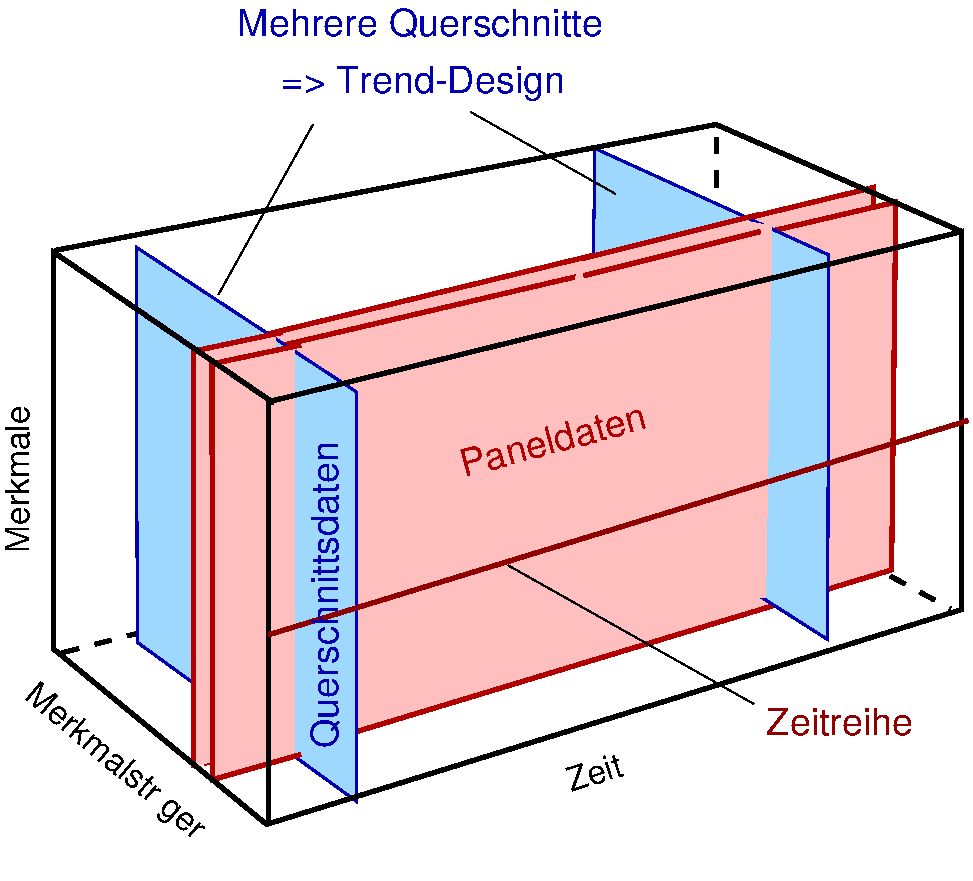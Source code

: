 #FIG 3.2  Produced by xfig version 3.2.5-alpha5
Landscape
Center
Metric
A4      
100.00
Single
-2
1200 2
6 3420 4005 4140 7200
2 1 0 3 19 7 50 -1 -1 0.000 0 0 -1 0 0 3
	 4097 4051 3464 4185 3467 7156
2 3 0 0 -1 29 53 -1 20 0.000 0 0 -1 0 0 5
	 3465 4185 4050 4050 4050 6975 3465 7155 3465 4185
-6
6 3555 4095 4275 7290
2 3 0 0 -1 29 52 -1 20 0.000 0 0 -1 0 0 5
	 3600 4275 4185 4140 4185 7065 3600 7245 3600 4275
2 1 0 3 19 7 50 -1 -1 0.000 0 0 -1 0 0 4
	 4232 4141 3599 4275 3602 7246 4232 7066
-6
2 3 0 3 0 7 50 -1 -1 0.000 0 0 -1 0 0 5
	 4005 4545 8955 3330 8955 6030 4005 7560 4005 4545
2 1 0 3 0 7 50 -1 -1 0.000 0 0 -1 0 0 3
	 2475 3465 7200 2565 8955 3330
2 1 1 3 0 7 57 -1 -1 8.000 0 0 -1 0 0 3
	 2530 6339 7210 5124 8875 6024
2 1 1 3 0 7 54 -1 -1 8.000 0 0 -1 0 0 2
	 7200 2655 7200 5040
2 1 0 3 19 7 50 -1 -1 0.000 0 0 -1 0 0 2
	 6246 3523 7506 3208
2 1 0 3 0 7 50 -1 -1 0.000 0 0 -1 0 0 4
	 4041 4556 2466 3476 2466 6311 3996 7571
2 3 0 2 9 11 54 -1 24 0.000 0 0 -1 0 0 5
	 3058 3442 4633 4477 4633 7402 3065 6264 3058 3442
2 3 0 3 19 29 55 -1 20 0.000 0 0 -1 0 0 5
	 3538 4173 3558 7125 8325 5715 8325 3015 3538 4173
2 1 0 3 18 7 50 -1 -1 0.000 0 0 -1 0 0 2
	 4005 6210 9000 4680
2 1 0 1 0 7 50 -1 -1 0.000 0 0 -1 0 0 2
	 5715 5715 7470 6705
2 1 0 1 0 7 50 -1 -1 0.000 0 0 -1 0 0 2
	 4320 2565 3645 3780
2 1 0 1 0 7 50 -1 -1 0.000 0 0 -1 0 0 2
	 5445 2475 6480 3060
2 3 0 3 19 29 55 -1 20 0.000 0 0 -1 0 0 5
	 3669 4244 3677 7191 8454 5747 8484 3119 3669 4244
2 3 0 0 19 29 51 -1 20 0.000 0 0 -1 0 0 6
	 7599 3292 7554 5947 5941 5968 6210 3555 7374 3247 7599 3292
2 1 0 3 19 7 50 -1 -1 0.000 0 0 -1 0 0 2
	 6255 3645 7515 3330
2 3 0 2 9 11 54 -1 24 0.000 0 0 -1 0 0 5
	 6333 2735 8003 3496 7998 6245 6307 5166 6333 2735
4 0 0 50 -1 16 16 1.5708 4 195 1185 2295 5625 Merkmale\001
4 0 19 50 -1 16 18 0.2618 4 225 1500 5400 5085 Paneldaten\001
4 0 9 50 -1 16 18 0.0000 4 240 2925 3780 1935 Mehrere Querschnitte\001
4 0 9 50 -1 16 18 0.0000 4 300 2265 4095 2340 => Trend-Design\001
4 0 0 50 -1 16 16 0.3142 4 195 450 6165 7335 Zeit\001
4 0 0 50 -1 16 16 5.5851 4 255 1875 2250 6660 Merkmalstr\344ger\001
4 0 9 50 -1 16 18 1.5708 4 240 2445 4500 7020 Querschnittsdaten\001
4 0 18 50 -1 16 18 0.0000 4 225 1155 7560 6930 Zeitreihe\001
